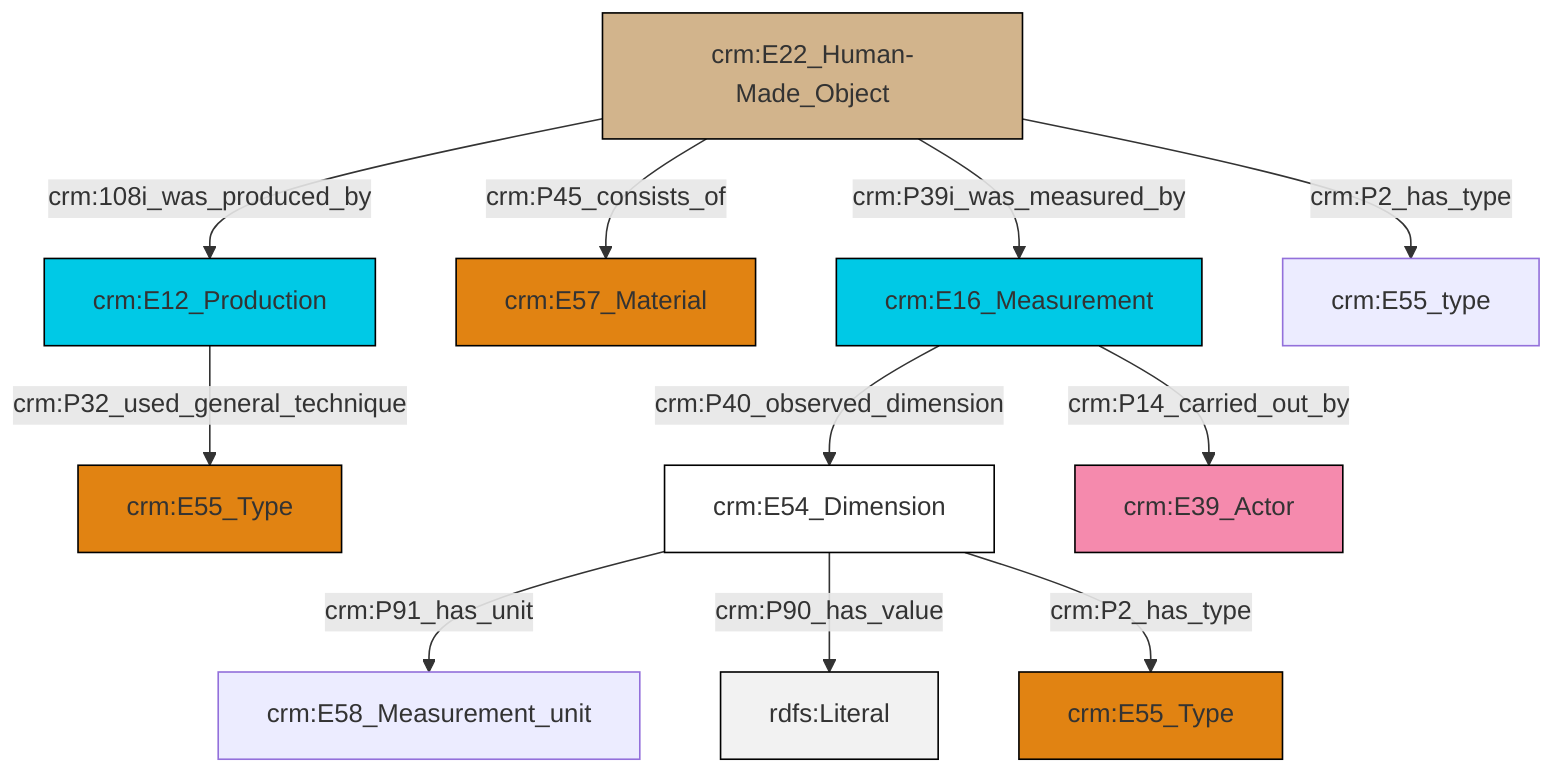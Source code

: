 graph TD
classDef Literal fill:#f2f2f2,stroke:#000000;
classDef CRM_Entity fill:#FFFFFF,stroke:#000000;
classDef Temporal_Entity fill:#00C9E6, stroke:#000000;
classDef Type fill:#E18312, stroke:#000000;
classDef Time-Span fill:#2C9C91, stroke:#000000;
classDef Appellation fill:#FFEB7F, stroke:#000000;
classDef Place fill:#008836, stroke:#000000;
classDef Persistent_Item fill:#B266B2, stroke:#000000;
classDef Conceptual_Object fill:#FFD700, stroke:#000000;
classDef Physical_Thing fill:#D2B48C, stroke:#000000;
classDef Actor fill:#f58aad, stroke:#000000;
classDef PC_Classes fill:#4ce600, stroke:#000000;
classDef Multi fill:#cccccc,stroke:#000000;

2["crm:E16_Measurement"]:::Temporal_Entity -->|crm:P40_observed_dimension| 3["crm:E54_Dimension"]:::CRM_Entity
3["crm:E54_Dimension"]:::CRM_Entity -->|crm:P91_has_unit| 6["crm:E58_Measurement_unit"]:::Default
7["crm:E22_Human-Made_Object"]:::Physical_Thing -->|crm:108i_was_produced_by| 0["crm:E12_Production"]:::Temporal_Entity
7["crm:E22_Human-Made_Object"]:::Physical_Thing -->|crm:P45_consists_of| 8["crm:E57_Material"]:::Type
3["crm:E54_Dimension"]:::CRM_Entity -->|crm:P90_has_value| 9[rdfs:Literal]:::Literal
0["crm:E12_Production"]:::Temporal_Entity -->|crm:P32_used_general_technique| 4["crm:E55_Type"]:::Type
7["crm:E22_Human-Made_Object"]:::Physical_Thing -->|crm:P39i_was_measured_by| 2["crm:E16_Measurement"]:::Temporal_Entity
7["crm:E22_Human-Made_Object"]:::Physical_Thing -->|crm:P2_has_type| 12["crm:E55_type"]:::Default
2["crm:E16_Measurement"]:::Temporal_Entity -->|crm:P14_carried_out_by| 17["crm:E39_Actor"]:::Actor
3["crm:E54_Dimension"]:::CRM_Entity -->|crm:P2_has_type| 15["crm:E55_Type"]:::Type